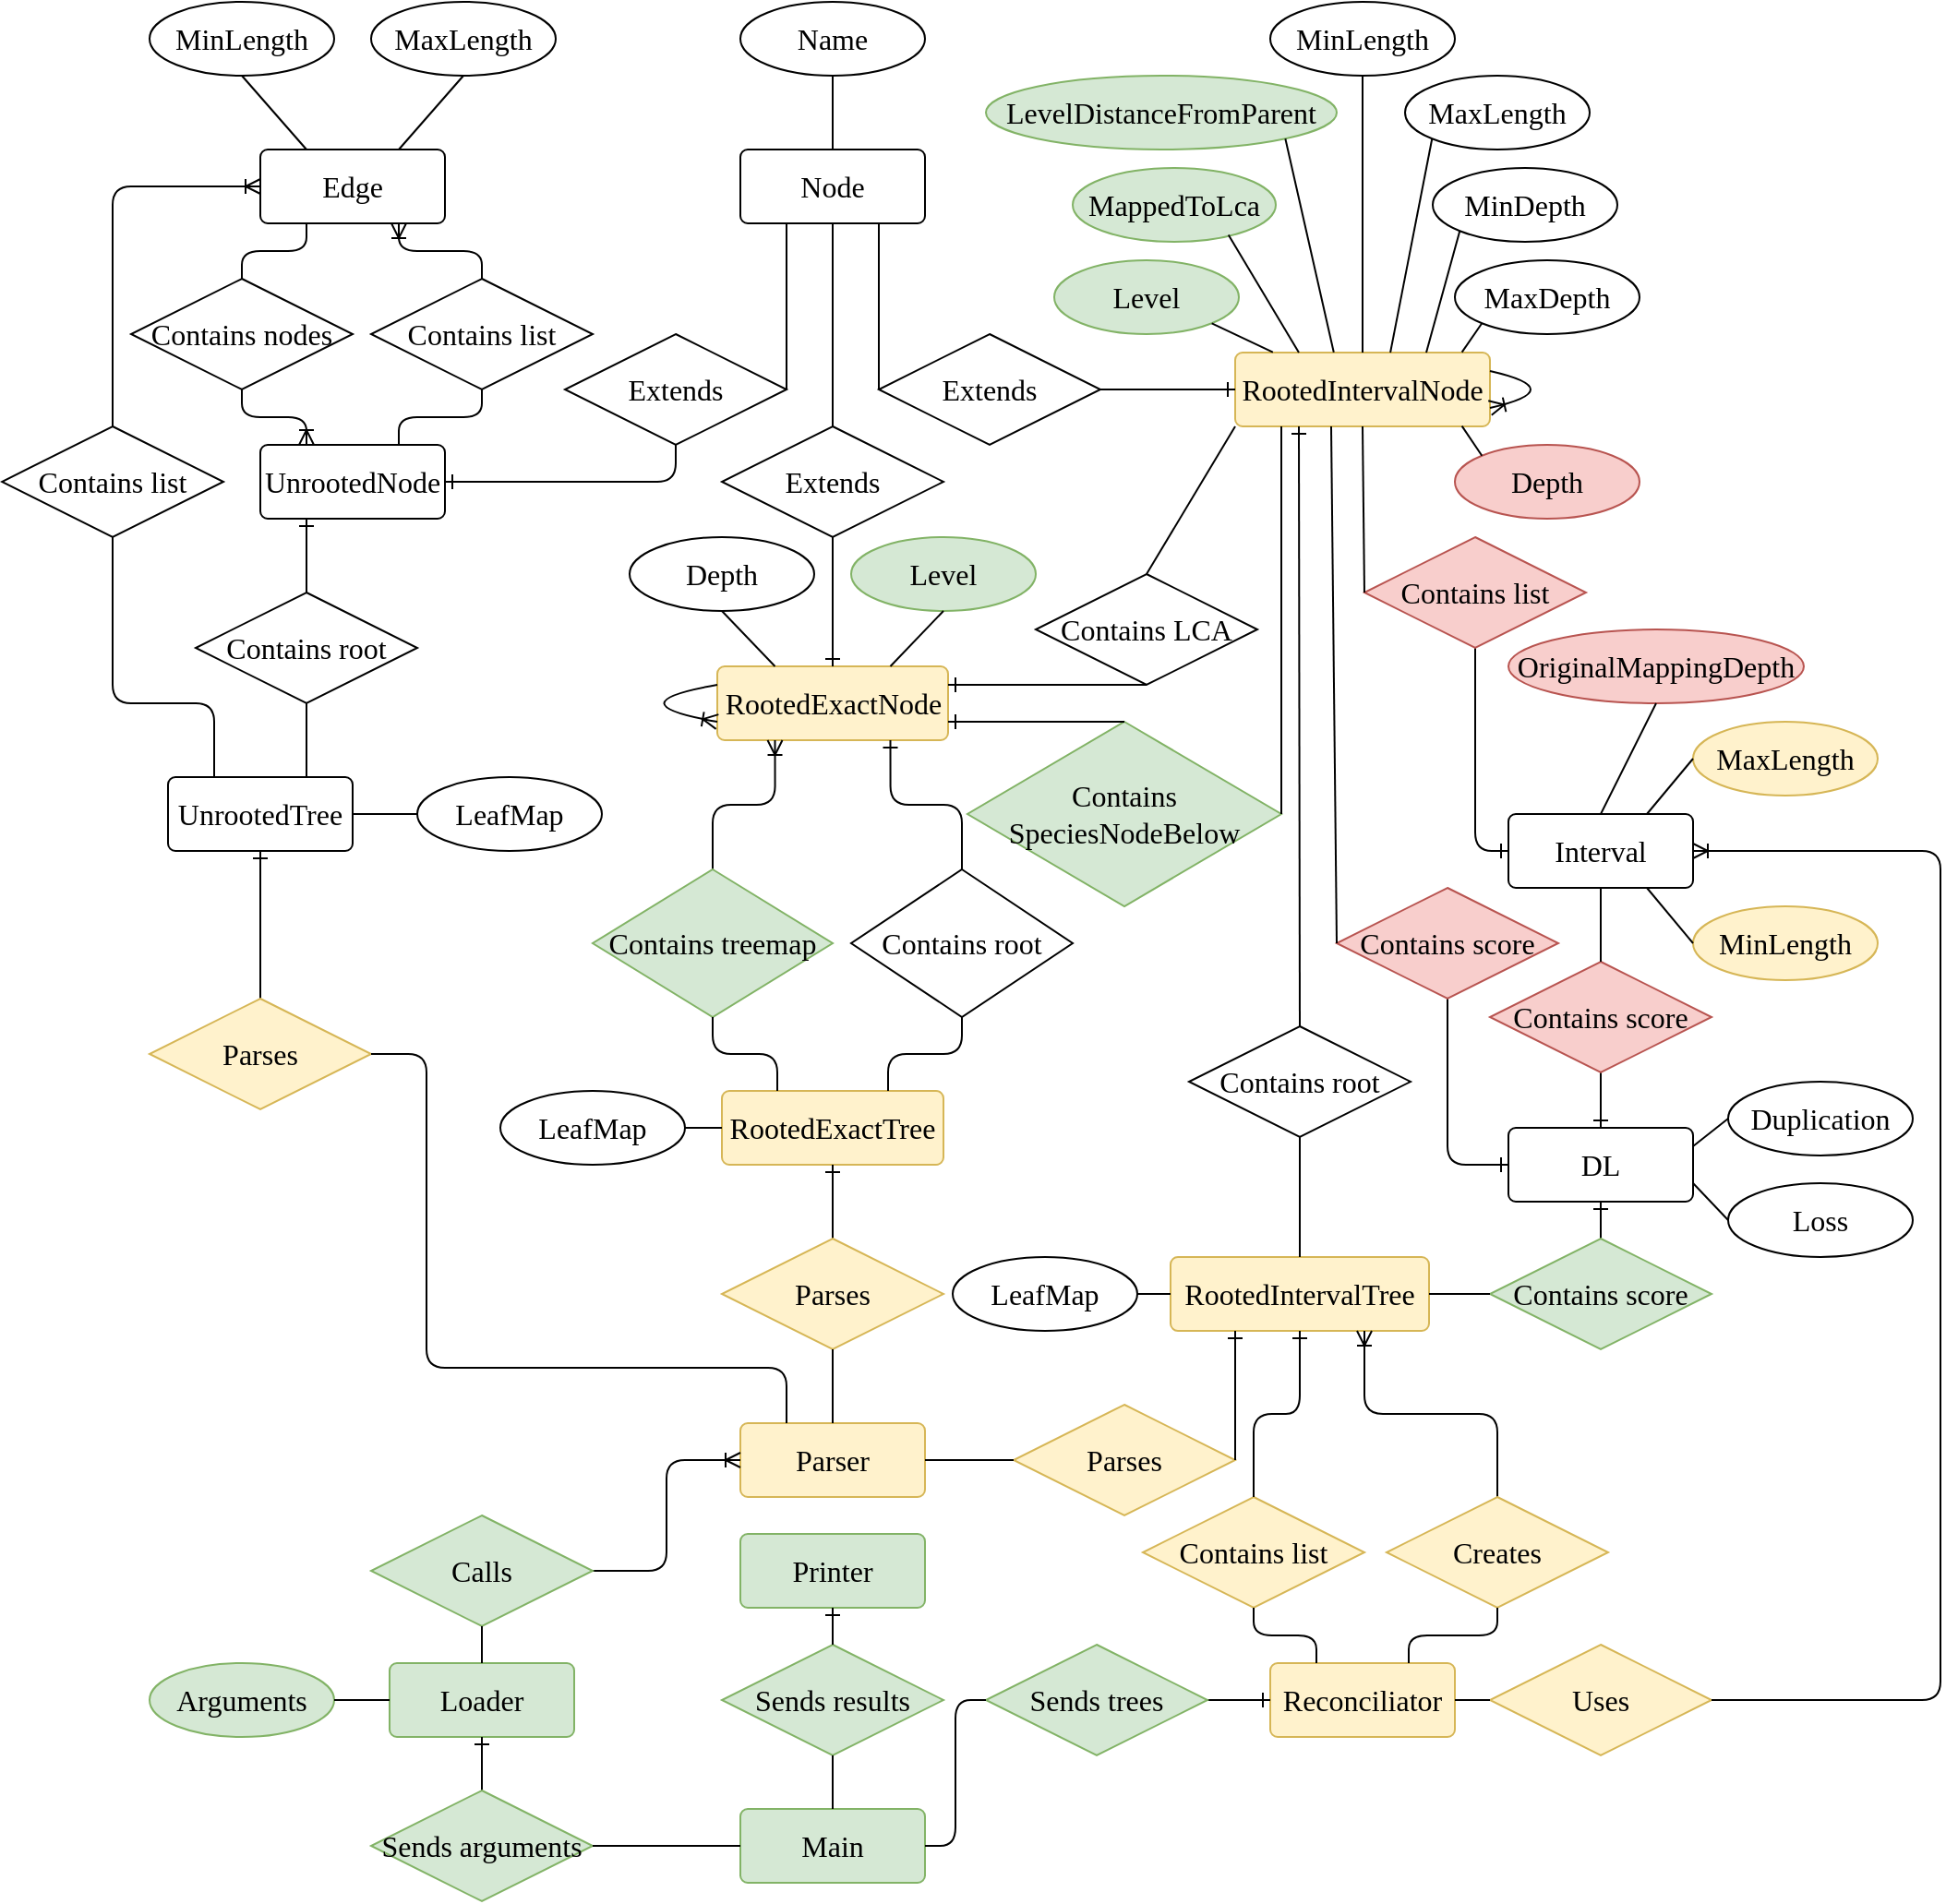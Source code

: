 <mxfile version="14.6.0" type="device"><diagram id="Qa_BbwQ11GzeGNr4lLnT" name="Page-1"><mxGraphModel dx="1848" dy="529" grid="1" gridSize="10" guides="1" tooltips="1" connect="1" arrows="1" fold="1" page="1" pageScale="1" pageWidth="827" pageHeight="1169" math="0" shadow="0"><root><mxCell id="0"/><mxCell id="1" parent="0"/><mxCell id="8KQ0YK8IQkVIXae2N2Za-1" value="Edge" style="rounded=1;arcSize=10;whiteSpace=wrap;html=1;align=center;fontFamily=Times New Roman;fontSize=16;" parent="1" vertex="1"><mxGeometry x="80" y="80" width="100" height="40" as="geometry"/></mxCell><mxCell id="8KQ0YK8IQkVIXae2N2Za-2" value="MaxLength" style="ellipse;whiteSpace=wrap;html=1;align=center;fontFamily=Times New Roman;fontSize=16;" parent="1" vertex="1"><mxGeometry x="140" width="100" height="40" as="geometry"/></mxCell><mxCell id="8KQ0YK8IQkVIXae2N2Za-3" value="MinLength" style="ellipse;whiteSpace=wrap;html=1;align=center;fontFamily=Times New Roman;fontSize=16;" parent="1" vertex="1"><mxGeometry x="20" width="100" height="40" as="geometry"/></mxCell><mxCell id="8KQ0YK8IQkVIXae2N2Za-4" value="" style="endArrow=none;html=1;rounded=0;exitX=0.5;exitY=1;exitDx=0;exitDy=0;entryX=0.25;entryY=0;entryDx=0;entryDy=0;fontFamily=Times New Roman;fontSize=16;" parent="1" source="8KQ0YK8IQkVIXae2N2Za-3" target="8KQ0YK8IQkVIXae2N2Za-1" edge="1"><mxGeometry relative="1" as="geometry"><mxPoint x="330" y="190" as="sourcePoint"/><mxPoint x="490" y="190" as="targetPoint"/></mxGeometry></mxCell><mxCell id="8KQ0YK8IQkVIXae2N2Za-5" value="" style="endArrow=none;html=1;rounded=0;exitX=0.5;exitY=1;exitDx=0;exitDy=0;entryX=0.75;entryY=0;entryDx=0;entryDy=0;fontFamily=Times New Roman;fontSize=16;" parent="1" source="8KQ0YK8IQkVIXae2N2Za-2" target="8KQ0YK8IQkVIXae2N2Za-1" edge="1"><mxGeometry relative="1" as="geometry"><mxPoint x="80" y="50" as="sourcePoint"/><mxPoint x="115" y="90" as="targetPoint"/></mxGeometry></mxCell><mxCell id="8KQ0YK8IQkVIXae2N2Za-8" value="" style="fontSize=16;html=1;endArrow=ERoneToMany;exitX=0.5;exitY=1;exitDx=0;exitDy=0;entryX=0.25;entryY=0;entryDx=0;entryDy=0;startArrow=none;fontFamily=Times New Roman;edgeStyle=orthogonalEdgeStyle;" parent="1" source="8KQ0YK8IQkVIXae2N2Za-7" target="8KQ0YK8IQkVIXae2N2Za-14" edge="1"><mxGeometry width="100" height="100" relative="1" as="geometry"><mxPoint x="360" y="240" as="sourcePoint"/><mxPoint x="80" y="260" as="targetPoint"/></mxGeometry></mxCell><mxCell id="8KQ0YK8IQkVIXae2N2Za-7" value="Contains nodes" style="shape=rhombus;perimeter=rhombusPerimeter;whiteSpace=wrap;html=1;align=center;fontFamily=Times New Roman;fontSize=16;" parent="1" vertex="1"><mxGeometry x="10" y="150" width="120" height="60" as="geometry"/></mxCell><mxCell id="8KQ0YK8IQkVIXae2N2Za-10" value="" style="fontSize=16;html=1;endArrow=none;exitX=0.25;exitY=1;exitDx=0;exitDy=0;entryX=0.5;entryY=0;entryDx=0;entryDy=0;fontFamily=Times New Roman;edgeStyle=orthogonalEdgeStyle;" parent="1" source="8KQ0YK8IQkVIXae2N2Za-1" target="8KQ0YK8IQkVIXae2N2Za-7" edge="1"><mxGeometry width="100" height="100" relative="1" as="geometry"><mxPoint x="130" y="120" as="sourcePoint"/><mxPoint x="130" y="240" as="targetPoint"/></mxGeometry></mxCell><mxCell id="8KQ0YK8IQkVIXae2N2Za-12" value="" style="fontSize=16;html=1;endArrow=ERoneToMany;exitX=0.5;exitY=0;exitDx=0;exitDy=0;entryX=0.75;entryY=1;entryDx=0;entryDy=0;startArrow=none;fontFamily=Times New Roman;edgeStyle=orthogonalEdgeStyle;" parent="1" source="8KQ0YK8IQkVIXae2N2Za-11" target="8KQ0YK8IQkVIXae2N2Za-1" edge="1"><mxGeometry width="100" height="100" relative="1" as="geometry"><mxPoint x="270" y="310" as="sourcePoint"/><mxPoint x="370" y="210" as="targetPoint"/></mxGeometry></mxCell><mxCell id="8KQ0YK8IQkVIXae2N2Za-11" value="Contains list" style="shape=rhombus;perimeter=rhombusPerimeter;whiteSpace=wrap;html=1;align=center;fontFamily=Times New Roman;fontSize=16;" parent="1" vertex="1"><mxGeometry x="140" y="150" width="120" height="60" as="geometry"/></mxCell><mxCell id="8KQ0YK8IQkVIXae2N2Za-13" value="" style="fontSize=16;html=1;endArrow=none;exitX=0.75;exitY=0;exitDx=0;exitDy=0;entryX=0.5;entryY=1;entryDx=0;entryDy=0;fontFamily=Times New Roman;edgeStyle=orthogonalEdgeStyle;" parent="1" source="8KQ0YK8IQkVIXae2N2Za-14" target="8KQ0YK8IQkVIXae2N2Za-11" edge="1"><mxGeometry width="100" height="100" relative="1" as="geometry"><mxPoint x="180" y="260" as="sourcePoint"/><mxPoint x="155" y="120" as="targetPoint"/></mxGeometry></mxCell><mxCell id="8KQ0YK8IQkVIXae2N2Za-14" value="UnrootedNode" style="rounded=1;arcSize=10;whiteSpace=wrap;html=1;align=center;fontFamily=Times New Roman;fontSize=16;" parent="1" vertex="1"><mxGeometry x="80" y="240" width="100" height="40" as="geometry"/></mxCell><mxCell id="8KQ0YK8IQkVIXae2N2Za-15" value="Interval" style="rounded=1;arcSize=10;whiteSpace=wrap;html=1;align=center;fontFamily=Times New Roman;fontSize=16;" parent="1" vertex="1"><mxGeometry x="756" y="440" width="100" height="40" as="geometry"/></mxCell><mxCell id="8KQ0YK8IQkVIXae2N2Za-16" value="MinLength" style="ellipse;whiteSpace=wrap;html=1;align=center;fontFamily=Times New Roman;fontSize=16;fillColor=#fff2cc;strokeColor=#d6b656;" parent="1" vertex="1"><mxGeometry x="856" y="490" width="100" height="40" as="geometry"/></mxCell><mxCell id="8KQ0YK8IQkVIXae2N2Za-17" value="MaxLength" style="ellipse;whiteSpace=wrap;html=1;align=center;fontFamily=Times New Roman;fontSize=16;fillColor=#fff2cc;strokeColor=#d6b656;" parent="1" vertex="1"><mxGeometry x="856" y="390" width="100" height="40" as="geometry"/></mxCell><mxCell id="8KQ0YK8IQkVIXae2N2Za-20" value="Node" style="rounded=1;arcSize=10;whiteSpace=wrap;html=1;align=center;fontFamily=Times New Roman;fontSize=16;" parent="1" vertex="1"><mxGeometry x="340" y="80" width="100" height="40" as="geometry"/></mxCell><mxCell id="8KQ0YK8IQkVIXae2N2Za-21" value="DL" style="rounded=1;arcSize=10;whiteSpace=wrap;html=1;align=center;fontFamily=Times New Roman;fontSize=16;" parent="1" vertex="1"><mxGeometry x="756" y="610" width="100" height="40" as="geometry"/></mxCell><mxCell id="8KQ0YK8IQkVIXae2N2Za-22" value="OriginalMappingDepth" style="ellipse;whiteSpace=wrap;html=1;align=center;fillColor=#f8cecc;strokeColor=#b85450;fontFamily=Times New Roman;fontSize=16;" parent="1" vertex="1"><mxGeometry x="756" y="340" width="160" height="40" as="geometry"/></mxCell><mxCell id="8KQ0YK8IQkVIXae2N2Za-23" value="Duplication" style="ellipse;whiteSpace=wrap;html=1;align=center;fontFamily=Times New Roman;fontSize=16;" parent="1" vertex="1"><mxGeometry x="875" y="585" width="100" height="40" as="geometry"/></mxCell><mxCell id="8KQ0YK8IQkVIXae2N2Za-24" value="Loss" style="ellipse;whiteSpace=wrap;html=1;align=center;fontFamily=Times New Roman;fontSize=16;" parent="1" vertex="1"><mxGeometry x="875" y="640" width="100" height="40" as="geometry"/></mxCell><mxCell id="8KQ0YK8IQkVIXae2N2Za-33" value="UnrootedTree" style="rounded=1;arcSize=10;whiteSpace=wrap;html=1;align=center;fontFamily=Times New Roman;fontSize=16;" parent="1" vertex="1"><mxGeometry x="30" y="420" width="100" height="40" as="geometry"/></mxCell><mxCell id="8KQ0YK8IQkVIXae2N2Za-38" value="" style="fontSize=16;html=1;endArrow=ERone;endFill=1;exitX=0.5;exitY=0;exitDx=0;exitDy=0;startArrow=none;entryX=0.25;entryY=1;entryDx=0;entryDy=0;fontFamily=Times New Roman;" parent="1" source="8KQ0YK8IQkVIXae2N2Za-34" target="8KQ0YK8IQkVIXae2N2Za-14" edge="1"><mxGeometry width="100" height="100" relative="1" as="geometry"><mxPoint x="190" y="340" as="sourcePoint"/><mxPoint x="60" y="310" as="targetPoint"/></mxGeometry></mxCell><mxCell id="8KQ0YK8IQkVIXae2N2Za-34" value="Contains root" style="shape=rhombus;perimeter=rhombusPerimeter;whiteSpace=wrap;html=1;align=center;fontFamily=Times New Roman;fontSize=16;" parent="1" vertex="1"><mxGeometry x="45" y="320" width="120" height="60" as="geometry"/></mxCell><mxCell id="8KQ0YK8IQkVIXae2N2Za-39" value="" style="fontSize=16;html=1;endArrow=none;endFill=1;exitX=0.75;exitY=0;exitDx=0;exitDy=0;entryX=0.5;entryY=1;entryDx=0;entryDy=0;fontFamily=Times New Roman;" parent="1" source="8KQ0YK8IQkVIXae2N2Za-33" target="8KQ0YK8IQkVIXae2N2Za-34" edge="1"><mxGeometry width="100" height="100" relative="1" as="geometry"><mxPoint x="130" y="400" as="sourcePoint"/><mxPoint x="130" y="280" as="targetPoint"/></mxGeometry></mxCell><mxCell id="8KQ0YK8IQkVIXae2N2Za-40" value="LeafMap" style="ellipse;whiteSpace=wrap;html=1;align=center;fontFamily=Times New Roman;fontSize=16;" parent="1" vertex="1"><mxGeometry x="165" y="420" width="100" height="40" as="geometry"/></mxCell><mxCell id="8KQ0YK8IQkVIXae2N2Za-41" value="" style="endArrow=none;html=1;rounded=0;exitX=0;exitY=0.5;exitDx=0;exitDy=0;fontFamily=Times New Roman;fontSize=16;entryX=1;entryY=0.5;entryDx=0;entryDy=0;" parent="1" source="8KQ0YK8IQkVIXae2N2Za-40" target="8KQ0YK8IQkVIXae2N2Za-33" edge="1"><mxGeometry relative="1" as="geometry"><mxPoint x="90" y="50" as="sourcePoint"/><mxPoint x="160" y="410" as="targetPoint"/></mxGeometry></mxCell><mxCell id="8KQ0YK8IQkVIXae2N2Za-43" value="" style="fontSize=16;html=1;endArrow=ERone;endFill=1;exitX=0.5;exitY=1;exitDx=0;exitDy=0;entryX=1;entryY=0.5;entryDx=0;entryDy=0;startArrow=none;fontFamily=Times New Roman;edgeStyle=orthogonalEdgeStyle;" parent="1" source="8KQ0YK8IQkVIXae2N2Za-42" target="8KQ0YK8IQkVIXae2N2Za-14" edge="1"><mxGeometry width="100" height="100" relative="1" as="geometry"><mxPoint x="230" y="330" as="sourcePoint"/><mxPoint x="330" y="230" as="targetPoint"/></mxGeometry></mxCell><mxCell id="8KQ0YK8IQkVIXae2N2Za-42" value="Extends" style="shape=rhombus;perimeter=rhombusPerimeter;whiteSpace=wrap;html=1;align=center;fontFamily=Times New Roman;fontSize=16;" parent="1" vertex="1"><mxGeometry x="245" y="180" width="120" height="60" as="geometry"/></mxCell><mxCell id="8KQ0YK8IQkVIXae2N2Za-44" value="" style="fontSize=16;html=1;endArrow=none;endFill=1;exitX=0.25;exitY=1;exitDx=0;exitDy=0;entryX=1;entryY=0.5;entryDx=0;entryDy=0;fontFamily=Times New Roman;" parent="1" source="8KQ0YK8IQkVIXae2N2Za-20" target="8KQ0YK8IQkVIXae2N2Za-42" edge="1"><mxGeometry width="100" height="100" relative="1" as="geometry"><mxPoint x="380" y="300" as="sourcePoint"/><mxPoint x="180" y="270" as="targetPoint"/></mxGeometry></mxCell><mxCell id="8KQ0YK8IQkVIXae2N2Za-45" value="Parser" style="rounded=1;arcSize=10;whiteSpace=wrap;html=1;align=center;fontFamily=Times New Roman;fontSize=16;fillColor=#fff2cc;strokeColor=#d6b656;" parent="1" vertex="1"><mxGeometry x="340" y="770" width="100" height="40" as="geometry"/></mxCell><mxCell id="8KQ0YK8IQkVIXae2N2Za-47" value="" style="fontSize=16;html=1;endArrow=ERone;endFill=1;exitX=0.5;exitY=0;exitDx=0;exitDy=0;entryX=0.5;entryY=1;entryDx=0;entryDy=0;startArrow=none;fontFamily=Times New Roman;" parent="1" source="8KQ0YK8IQkVIXae2N2Za-46" target="8KQ0YK8IQkVIXae2N2Za-33" edge="1"><mxGeometry width="100" height="100" relative="1" as="geometry"><mxPoint x="280" y="430" as="sourcePoint"/><mxPoint x="380" y="330" as="targetPoint"/></mxGeometry></mxCell><mxCell id="8KQ0YK8IQkVIXae2N2Za-46" value="Parses" style="shape=rhombus;perimeter=rhombusPerimeter;whiteSpace=wrap;html=1;align=center;fontFamily=Times New Roman;fontSize=16;fillColor=#fff2cc;strokeColor=#d6b656;" parent="1" vertex="1"><mxGeometry x="20" y="540" width="120" height="60" as="geometry"/></mxCell><mxCell id="8KQ0YK8IQkVIXae2N2Za-48" value="" style="fontSize=16;html=1;endArrow=none;endFill=1;exitX=0.25;exitY=0;exitDx=0;exitDy=0;entryX=1;entryY=0.5;entryDx=0;entryDy=0;fontFamily=Times New Roman;edgeStyle=orthogonalEdgeStyle;" parent="1" source="8KQ0YK8IQkVIXae2N2Za-45" target="8KQ0YK8IQkVIXae2N2Za-46" edge="1"><mxGeometry width="100" height="100" relative="1" as="geometry"><mxPoint x="266.5" y="510" as="sourcePoint"/><mxPoint x="66.5" y="510" as="targetPoint"/><Array as="points"><mxPoint x="365" y="740"/><mxPoint x="170" y="740"/><mxPoint x="170" y="570"/></Array></mxGeometry></mxCell><mxCell id="8KQ0YK8IQkVIXae2N2Za-49" value="RootedExactNode" style="rounded=1;arcSize=10;whiteSpace=wrap;html=1;align=center;fontFamily=Times New Roman;fontSize=16;fillColor=#fff2cc;strokeColor=#d6b656;" parent="1" vertex="1"><mxGeometry x="327.5" y="360" width="125" height="40" as="geometry"/></mxCell><mxCell id="8KQ0YK8IQkVIXae2N2Za-50" value="" style="edgeStyle=orthogonalEdgeStyle;fontSize=16;html=1;endArrow=ERoneToMany;exitX=0;exitY=0.25;exitDx=0;exitDy=0;entryX=0;entryY=0.75;entryDx=0;entryDy=0;curved=1;fontFamily=Times New Roman;" parent="1" source="8KQ0YK8IQkVIXae2N2Za-49" target="8KQ0YK8IQkVIXae2N2Za-49" edge="1"><mxGeometry width="100" height="100" relative="1" as="geometry"><mxPoint x="500" y="430" as="sourcePoint"/><mxPoint x="600" y="330" as="targetPoint"/><Array as="points"><mxPoint x="270" y="380"/></Array></mxGeometry></mxCell><mxCell id="8KQ0YK8IQkVIXae2N2Za-51" value="Depth" style="ellipse;whiteSpace=wrap;html=1;align=center;fontFamily=Times New Roman;fontSize=16;" parent="1" vertex="1"><mxGeometry x="280" y="290" width="100" height="40" as="geometry"/></mxCell><mxCell id="8KQ0YK8IQkVIXae2N2Za-52" value="" style="endArrow=none;html=1;rounded=0;exitX=0.5;exitY=1;exitDx=0;exitDy=0;entryX=0.25;entryY=0;entryDx=0;entryDy=0;fontFamily=Times New Roman;fontSize=16;" parent="1" source="8KQ0YK8IQkVIXae2N2Za-51" target="8KQ0YK8IQkVIXae2N2Za-49" edge="1"><mxGeometry relative="1" as="geometry"><mxPoint x="440" y="250" as="sourcePoint"/><mxPoint x="440" y="290" as="targetPoint"/></mxGeometry></mxCell><mxCell id="8KQ0YK8IQkVIXae2N2Za-54" value="" style="fontSize=16;html=1;endArrow=ERone;endFill=1;exitX=0.5;exitY=1;exitDx=0;exitDy=0;entryX=0.5;entryY=0;entryDx=0;entryDy=0;startArrow=none;fontFamily=Times New Roman;" parent="1" source="8KQ0YK8IQkVIXae2N2Za-53" target="8KQ0YK8IQkVIXae2N2Za-49" edge="1"><mxGeometry width="100" height="100" relative="1" as="geometry"><mxPoint x="500" y="430" as="sourcePoint"/><mxPoint x="600" y="330" as="targetPoint"/></mxGeometry></mxCell><mxCell id="8KQ0YK8IQkVIXae2N2Za-53" value="Extends" style="shape=rhombus;perimeter=rhombusPerimeter;whiteSpace=wrap;html=1;align=center;fontFamily=Times New Roman;fontSize=16;" parent="1" vertex="1"><mxGeometry x="330" y="230" width="120" height="60" as="geometry"/></mxCell><mxCell id="8KQ0YK8IQkVIXae2N2Za-55" value="" style="fontSize=16;html=1;endArrow=none;endFill=1;exitX=0.5;exitY=1;exitDx=0;exitDy=0;entryX=0.5;entryY=0;entryDx=0;entryDy=0;fontFamily=Times New Roman;" parent="1" source="8KQ0YK8IQkVIXae2N2Za-20" target="8KQ0YK8IQkVIXae2N2Za-53" edge="1"><mxGeometry width="100" height="100" relative="1" as="geometry"><mxPoint x="480" y="300" as="sourcePoint"/><mxPoint x="610" y="420" as="targetPoint"/></mxGeometry></mxCell><mxCell id="8KQ0YK8IQkVIXae2N2Za-58" value="RootedExactTree" style="rounded=1;arcSize=10;whiteSpace=wrap;html=1;align=center;fontFamily=Times New Roman;fontSize=16;fillColor=#fff2cc;strokeColor=#d6b656;" parent="1" vertex="1"><mxGeometry x="330" y="590" width="120" height="40" as="geometry"/></mxCell><mxCell id="8KQ0YK8IQkVIXae2N2Za-59" value="" style="fontSize=16;html=1;endArrow=ERone;endFill=1;exitX=0.5;exitY=0;exitDx=0;exitDy=0;entryX=0.75;entryY=1;entryDx=0;entryDy=0;startArrow=none;fontFamily=Times New Roman;edgeStyle=orthogonalEdgeStyle;" parent="1" source="8KQ0YK8IQkVIXae2N2Za-60" target="8KQ0YK8IQkVIXae2N2Za-49" edge="1"><mxGeometry width="100" height="100" relative="1" as="geometry"><mxPoint x="720" y="500" as="sourcePoint"/><mxPoint x="660" y="440" as="targetPoint"/></mxGeometry></mxCell><mxCell id="8KQ0YK8IQkVIXae2N2Za-60" value="Contains root" style="shape=rhombus;perimeter=rhombusPerimeter;whiteSpace=wrap;html=1;align=center;fontFamily=Times New Roman;fontSize=16;" parent="1" vertex="1"><mxGeometry x="400" y="470" width="120" height="80" as="geometry"/></mxCell><mxCell id="8KQ0YK8IQkVIXae2N2Za-61" value="" style="fontSize=16;html=1;endArrow=none;endFill=1;entryX=0.5;entryY=1;entryDx=0;entryDy=0;exitX=0.75;exitY=0;exitDx=0;exitDy=0;fontFamily=Times New Roman;edgeStyle=orthogonalEdgeStyle;" parent="1" source="8KQ0YK8IQkVIXae2N2Za-58" target="8KQ0YK8IQkVIXae2N2Za-60" edge="1"><mxGeometry width="100" height="100" relative="1" as="geometry"><mxPoint x="580" y="620" as="sourcePoint"/><mxPoint x="26.5" y="470" as="targetPoint"/></mxGeometry></mxCell><mxCell id="8KQ0YK8IQkVIXae2N2Za-62" value="LeafMap" style="ellipse;whiteSpace=wrap;html=1;align=center;fontFamily=Times New Roman;fontSize=16;" parent="1" vertex="1"><mxGeometry x="210" y="590" width="100" height="40" as="geometry"/></mxCell><mxCell id="8KQ0YK8IQkVIXae2N2Za-63" value="" style="endArrow=none;html=1;rounded=0;exitX=1;exitY=0.5;exitDx=0;exitDy=0;fontFamily=Times New Roman;fontSize=16;entryX=0;entryY=0.5;entryDx=0;entryDy=0;" parent="1" source="8KQ0YK8IQkVIXae2N2Za-62" target="8KQ0YK8IQkVIXae2N2Za-58" edge="1"><mxGeometry relative="1" as="geometry"><mxPoint x="470" y="662" as="sourcePoint"/><mxPoint x="310" y="650" as="targetPoint"/></mxGeometry></mxCell><mxCell id="8KQ0YK8IQkVIXae2N2Za-65" value="" style="fontSize=16;html=1;endArrow=ERone;endFill=1;exitX=0.5;exitY=0;exitDx=0;exitDy=0;entryX=0.5;entryY=1;entryDx=0;entryDy=0;startArrow=none;fontFamily=Times New Roman;" parent="1" source="8KQ0YK8IQkVIXae2N2Za-64" target="8KQ0YK8IQkVIXae2N2Za-58" edge="1"><mxGeometry width="100" height="100" relative="1" as="geometry"><mxPoint x="406.5" y="620" as="sourcePoint"/><mxPoint x="506.5" y="520" as="targetPoint"/></mxGeometry></mxCell><mxCell id="8KQ0YK8IQkVIXae2N2Za-64" value="Parses" style="shape=rhombus;perimeter=rhombusPerimeter;whiteSpace=wrap;html=1;align=center;fontFamily=Times New Roman;fontSize=16;fillColor=#fff2cc;strokeColor=#d6b656;" parent="1" vertex="1"><mxGeometry x="330" y="670" width="120" height="60" as="geometry"/></mxCell><mxCell id="8KQ0YK8IQkVIXae2N2Za-66" value="" style="fontSize=16;html=1;endArrow=none;endFill=1;exitX=0.5;exitY=0;exitDx=0;exitDy=0;entryX=0.5;entryY=1;entryDx=0;entryDy=0;fontFamily=Times New Roman;" parent="1" source="8KQ0YK8IQkVIXae2N2Za-45" target="8KQ0YK8IQkVIXae2N2Za-64" edge="1"><mxGeometry width="100" height="100" relative="1" as="geometry"><mxPoint x="366.5" y="510" as="sourcePoint"/><mxPoint x="496.5" y="670" as="targetPoint"/></mxGeometry></mxCell><mxCell id="8KQ0YK8IQkVIXae2N2Za-67" value="RootedIntervalNode" style="rounded=1;arcSize=10;whiteSpace=wrap;html=1;align=center;fontFamily=Times New Roman;fontSize=16;fillColor=#fff2cc;strokeColor=#d6b656;" parent="1" vertex="1"><mxGeometry x="608" y="190" width="138" height="40" as="geometry"/></mxCell><mxCell id="8KQ0YK8IQkVIXae2N2Za-69" value="" style="fontSize=16;html=1;endArrow=ERone;endFill=1;exitX=1;exitY=0.5;exitDx=0;exitDy=0;entryX=0;entryY=0.5;entryDx=0;entryDy=0;startArrow=none;fontFamily=Times New Roman;" parent="1" source="8KQ0YK8IQkVIXae2N2Za-68" target="8KQ0YK8IQkVIXae2N2Za-67" edge="1"><mxGeometry width="100" height="100" relative="1" as="geometry"><mxPoint x="730" y="330" as="sourcePoint"/><mxPoint x="830" y="230" as="targetPoint"/></mxGeometry></mxCell><mxCell id="8KQ0YK8IQkVIXae2N2Za-68" value="Extends" style="shape=rhombus;perimeter=rhombusPerimeter;whiteSpace=wrap;html=1;align=center;fontFamily=Times New Roman;fontSize=16;" parent="1" vertex="1"><mxGeometry x="415" y="180" width="120" height="60" as="geometry"/></mxCell><mxCell id="8KQ0YK8IQkVIXae2N2Za-70" value="" style="fontSize=16;html=1;endArrow=none;endFill=1;exitX=0.75;exitY=1;exitDx=0;exitDy=0;entryX=0;entryY=0.5;entryDx=0;entryDy=0;fontFamily=Times New Roman;" parent="1" source="8KQ0YK8IQkVIXae2N2Za-20" target="8KQ0YK8IQkVIXae2N2Za-68" edge="1"><mxGeometry width="100" height="100" relative="1" as="geometry"><mxPoint x="480" y="300" as="sourcePoint"/><mxPoint x="800" y="260" as="targetPoint"/></mxGeometry></mxCell><mxCell id="8KQ0YK8IQkVIXae2N2Za-71" value="" style="edgeStyle=orthogonalEdgeStyle;fontSize=16;html=1;endArrow=ERoneToMany;exitX=1;exitY=0.25;exitDx=0;exitDy=0;entryX=1;entryY=0.75;entryDx=0;entryDy=0;curved=1;fontFamily=Times New Roman;" parent="1" source="8KQ0YK8IQkVIXae2N2Za-67" target="8KQ0YK8IQkVIXae2N2Za-67" edge="1"><mxGeometry width="100" height="100" relative="1" as="geometry"><mxPoint x="720" y="420" as="sourcePoint"/><mxPoint x="820" y="320" as="targetPoint"/><Array as="points"><mxPoint x="790" y="210"/></Array></mxGeometry></mxCell><mxCell id="8KQ0YK8IQkVIXae2N2Za-72" value="MinLength" style="ellipse;whiteSpace=wrap;html=1;align=center;fontFamily=Times New Roman;fontSize=16;" parent="1" vertex="1"><mxGeometry x="627" width="100" height="40" as="geometry"/></mxCell><mxCell id="8KQ0YK8IQkVIXae2N2Za-73" value="MaxLength" style="ellipse;whiteSpace=wrap;html=1;align=center;fontFamily=Times New Roman;fontSize=16;" parent="1" vertex="1"><mxGeometry x="700" y="40" width="100" height="40" as="geometry"/></mxCell><mxCell id="8KQ0YK8IQkVIXae2N2Za-74" value="MinDepth" style="ellipse;whiteSpace=wrap;html=1;align=center;fontFamily=Times New Roman;fontSize=16;" parent="1" vertex="1"><mxGeometry x="715" y="90" width="100" height="40" as="geometry"/></mxCell><mxCell id="8KQ0YK8IQkVIXae2N2Za-75" value="MaxDepth" style="ellipse;whiteSpace=wrap;html=1;align=center;fontFamily=Times New Roman;fontSize=16;" parent="1" vertex="1"><mxGeometry x="727" y="140" width="100" height="40" as="geometry"/></mxCell><mxCell id="8KQ0YK8IQkVIXae2N2Za-76" value="Depth" style="ellipse;whiteSpace=wrap;html=1;align=center;fillColor=#f8cecc;strokeColor=#b85450;fontFamily=Times New Roman;fontSize=16;" parent="1" vertex="1"><mxGeometry x="727" y="240" width="100" height="40" as="geometry"/></mxCell><mxCell id="8KQ0YK8IQkVIXae2N2Za-82" value="Contains root" style="shape=rhombus;perimeter=rhombusPerimeter;whiteSpace=wrap;html=1;align=center;fontFamily=Times New Roman;fontSize=16;" parent="1" vertex="1"><mxGeometry x="583" y="555" width="120" height="60" as="geometry"/></mxCell><mxCell id="8KQ0YK8IQkVIXae2N2Za-83" value="RootedIntervalTree" style="rounded=1;arcSize=10;whiteSpace=wrap;html=1;align=center;fontFamily=Times New Roman;fontSize=16;fillColor=#fff2cc;strokeColor=#d6b656;" parent="1" vertex="1"><mxGeometry x="573" y="680" width="140" height="40" as="geometry"/></mxCell><mxCell id="8KQ0YK8IQkVIXae2N2Za-85" value="" style="fontSize=16;html=1;endArrow=none;endFill=1;entryX=0.5;entryY=1;entryDx=0;entryDy=0;exitX=0.5;exitY=0;exitDx=0;exitDy=0;fontFamily=Times New Roman;" parent="1" source="8KQ0YK8IQkVIXae2N2Za-83" target="8KQ0YK8IQkVIXae2N2Za-82" edge="1"><mxGeometry width="100" height="100" relative="1" as="geometry"><mxPoint x="545" y="660" as="sourcePoint"/><mxPoint x="655" y="610" as="targetPoint"/></mxGeometry></mxCell><mxCell id="8KQ0YK8IQkVIXae2N2Za-86" value="LeafMap" style="ellipse;whiteSpace=wrap;html=1;align=center;fontFamily=Times New Roman;fontSize=16;" parent="1" vertex="1"><mxGeometry x="455" y="680" width="100" height="40" as="geometry"/></mxCell><mxCell id="8KQ0YK8IQkVIXae2N2Za-91" value="Parses" style="shape=rhombus;perimeter=rhombusPerimeter;whiteSpace=wrap;html=1;align=center;fontFamily=Times New Roman;fontSize=16;fillColor=#fff2cc;strokeColor=#d6b656;" parent="1" vertex="1"><mxGeometry x="488" y="760" width="120" height="60" as="geometry"/></mxCell><mxCell id="8KQ0YK8IQkVIXae2N2Za-92" value="" style="fontSize=16;html=1;endArrow=none;endFill=1;entryX=0;entryY=0.5;entryDx=0;entryDy=0;exitX=1;exitY=0.5;exitDx=0;exitDy=0;fontFamily=Times New Roman;" parent="1" source="8KQ0YK8IQkVIXae2N2Za-45" target="8KQ0YK8IQkVIXae2N2Za-91" edge="1"><mxGeometry width="100" height="100" relative="1" as="geometry"><mxPoint x="420" y="850" as="sourcePoint"/><mxPoint x="350.5" y="700" as="targetPoint"/></mxGeometry></mxCell><mxCell id="8KQ0YK8IQkVIXae2N2Za-93" value="" style="fontSize=16;html=1;endArrow=ERone;endFill=1;exitX=1;exitY=0.5;exitDx=0;exitDy=0;entryX=0.25;entryY=1;entryDx=0;entryDy=0;startArrow=none;fontFamily=Times New Roman;" parent="1" source="8KQ0YK8IQkVIXae2N2Za-91" target="8KQ0YK8IQkVIXae2N2Za-83" edge="1"><mxGeometry width="100" height="100" relative="1" as="geometry"><mxPoint x="549" y="610" as="sourcePoint"/><mxPoint x="585" y="590" as="targetPoint"/></mxGeometry></mxCell><mxCell id="8KQ0YK8IQkVIXae2N2Za-94" value="Loader" style="rounded=1;arcSize=10;whiteSpace=wrap;html=1;align=center;fillColor=#d5e8d4;strokeColor=#82b366;fontFamily=Times New Roman;fontSize=16;" parent="1" vertex="1"><mxGeometry x="150" y="900" width="100" height="40" as="geometry"/></mxCell><mxCell id="8KQ0YK8IQkVIXae2N2Za-95" value="Main" style="rounded=1;arcSize=10;whiteSpace=wrap;html=1;align=center;fillColor=#d5e8d4;strokeColor=#82b366;fontFamily=Times New Roman;fontSize=16;" parent="1" vertex="1"><mxGeometry x="340" y="979" width="100" height="40" as="geometry"/></mxCell><mxCell id="8KQ0YK8IQkVIXae2N2Za-98" value="" style="fontSize=16;html=1;endArrow=ERone;endFill=1;exitX=0.5;exitY=0;exitDx=0;exitDy=0;entryX=0.5;entryY=1;entryDx=0;entryDy=0;startArrow=none;fontFamily=Times New Roman;" parent="1" source="8KQ0YK8IQkVIXae2N2Za-96" target="8KQ0YK8IQkVIXae2N2Za-94" edge="1"><mxGeometry width="100" height="100" relative="1" as="geometry"><mxPoint x="493" y="849" as="sourcePoint"/><mxPoint x="593" y="749" as="targetPoint"/></mxGeometry></mxCell><mxCell id="8KQ0YK8IQkVIXae2N2Za-96" value="Sends arguments" style="shape=rhombus;perimeter=rhombusPerimeter;whiteSpace=wrap;html=1;align=center;fillColor=#d5e8d4;strokeColor=#82b366;fontFamily=Times New Roman;fontSize=16;" parent="1" vertex="1"><mxGeometry x="140" y="969" width="120" height="60" as="geometry"/></mxCell><mxCell id="8KQ0YK8IQkVIXae2N2Za-99" value="" style="fontSize=16;html=1;endArrow=none;endFill=1;exitX=0;exitY=0.5;exitDx=0;exitDy=0;entryX=1;entryY=0.5;entryDx=0;entryDy=0;fontFamily=Times New Roman;" parent="1" source="8KQ0YK8IQkVIXae2N2Za-95" target="8KQ0YK8IQkVIXae2N2Za-96" edge="1"><mxGeometry width="100" height="100" relative="1" as="geometry"><mxPoint x="208" y="1059" as="sourcePoint"/><mxPoint x="103" y="919" as="targetPoint"/></mxGeometry></mxCell><mxCell id="8KQ0YK8IQkVIXae2N2Za-101" value="" style="fontSize=16;html=1;endArrow=ERoneToMany;exitX=1;exitY=0.5;exitDx=0;exitDy=0;entryX=0;entryY=0.5;entryDx=0;entryDy=0;startArrow=none;fontFamily=Times New Roman;edgeStyle=orthogonalEdgeStyle;" parent="1" source="8KQ0YK8IQkVIXae2N2Za-100" target="8KQ0YK8IQkVIXae2N2Za-45" edge="1"><mxGeometry width="100" height="100" relative="1" as="geometry"><mxPoint x="356.5" y="730" as="sourcePoint"/><mxPoint x="126.5" y="680" as="targetPoint"/></mxGeometry></mxCell><mxCell id="8KQ0YK8IQkVIXae2N2Za-100" value="Calls" style="shape=rhombus;perimeter=rhombusPerimeter;whiteSpace=wrap;html=1;align=center;fillColor=#d5e8d4;strokeColor=#82b366;fontFamily=Times New Roman;fontSize=16;" parent="1" vertex="1"><mxGeometry x="140" y="820" width="120" height="60" as="geometry"/></mxCell><mxCell id="8KQ0YK8IQkVIXae2N2Za-102" value="" style="fontSize=16;html=1;endArrow=none;exitX=0.5;exitY=0;exitDx=0;exitDy=0;entryX=0.5;entryY=1;entryDx=0;entryDy=0;fontFamily=Times New Roman;" parent="1" source="8KQ0YK8IQkVIXae2N2Za-94" target="8KQ0YK8IQkVIXae2N2Za-100" edge="1"><mxGeometry width="100" height="100" relative="1" as="geometry"><mxPoint x="-33.5" y="760" as="sourcePoint"/><mxPoint x="146.5" y="720" as="targetPoint"/></mxGeometry></mxCell><mxCell id="8KQ0YK8IQkVIXae2N2Za-103" value="Arguments" style="ellipse;whiteSpace=wrap;html=1;align=center;fontFamily=Times New Roman;fontSize=16;fillColor=#d5e8d4;strokeColor=#82b366;" parent="1" vertex="1"><mxGeometry x="20" y="900" width="100" height="40" as="geometry"/></mxCell><mxCell id="8KQ0YK8IQkVIXae2N2Za-105" value="Printer" style="rounded=1;arcSize=10;whiteSpace=wrap;html=1;align=center;fontFamily=Times New Roman;fontSize=16;fillColor=#d5e8d4;strokeColor=#82b366;" parent="1" vertex="1"><mxGeometry x="340" y="830" width="100" height="40" as="geometry"/></mxCell><mxCell id="8KQ0YK8IQkVIXae2N2Za-106" value="Reconciliator" style="rounded=1;arcSize=10;whiteSpace=wrap;html=1;align=center;fillColor=#fff2cc;strokeColor=#d6b656;fontFamily=Times New Roman;fontSize=16;" parent="1" vertex="1"><mxGeometry x="627" y="900" width="100" height="40" as="geometry"/></mxCell><mxCell id="8KQ0YK8IQkVIXae2N2Za-108" value="" style="fontSize=16;html=1;endArrow=ERone;endFill=1;exitX=1;exitY=0.5;exitDx=0;exitDy=0;entryX=0;entryY=0.5;entryDx=0;entryDy=0;startArrow=none;fontFamily=Times New Roman;" parent="1" source="8KQ0YK8IQkVIXae2N2Za-107" target="8KQ0YK8IQkVIXae2N2Za-106" edge="1"><mxGeometry width="100" height="100" relative="1" as="geometry"><mxPoint x="493" y="849" as="sourcePoint"/><mxPoint x="593" y="749" as="targetPoint"/></mxGeometry></mxCell><mxCell id="8KQ0YK8IQkVIXae2N2Za-107" value="Sends trees" style="shape=rhombus;perimeter=rhombusPerimeter;whiteSpace=wrap;html=1;align=center;fillColor=#d5e8d4;strokeColor=#82b366;fontFamily=Times New Roman;fontSize=16;" parent="1" vertex="1"><mxGeometry x="473" y="890" width="120" height="60" as="geometry"/></mxCell><mxCell id="8KQ0YK8IQkVIXae2N2Za-111" value="" style="fontSize=16;html=1;endArrow=none;endFill=1;exitX=1;exitY=0.5;exitDx=0;exitDy=0;entryX=0;entryY=0.5;entryDx=0;entryDy=0;fontFamily=Times New Roman;edgeStyle=orthogonalEdgeStyle;" parent="1" source="8KQ0YK8IQkVIXae2N2Za-95" target="8KQ0YK8IQkVIXae2N2Za-107" edge="1"><mxGeometry width="100" height="100" relative="1" as="geometry"><mxPoint x="283" y="1079" as="sourcePoint"/><mxPoint x="578" y="1089" as="targetPoint"/></mxGeometry></mxCell><mxCell id="8KQ0YK8IQkVIXae2N2Za-116" value="Sends results" style="shape=rhombus;perimeter=rhombusPerimeter;whiteSpace=wrap;html=1;align=center;fillColor=#d5e8d4;strokeColor=#82b366;fontFamily=Times New Roman;fontSize=16;" parent="1" vertex="1"><mxGeometry x="330" y="890" width="120" height="60" as="geometry"/></mxCell><mxCell id="8KQ0YK8IQkVIXae2N2Za-117" value="" style="fontSize=16;html=1;endArrow=none;endFill=1;entryX=0.5;entryY=1;entryDx=0;entryDy=0;exitX=0.5;exitY=0;exitDx=0;exitDy=0;fontFamily=Times New Roman;" parent="1" source="8KQ0YK8IQkVIXae2N2Za-95" target="8KQ0YK8IQkVIXae2N2Za-116" edge="1"><mxGeometry width="100" height="100" relative="1" as="geometry"><mxPoint x="323" y="1029" as="sourcePoint"/><mxPoint x="143" y="1029" as="targetPoint"/></mxGeometry></mxCell><mxCell id="8KQ0YK8IQkVIXae2N2Za-118" value="" style="fontSize=16;html=1;endArrow=ERone;endFill=1;exitX=0.5;exitY=0;exitDx=0;exitDy=0;entryX=0.5;entryY=1;entryDx=0;entryDy=0;startArrow=none;fontFamily=Times New Roman;" parent="1" source="8KQ0YK8IQkVIXae2N2Za-116" target="8KQ0YK8IQkVIXae2N2Za-105" edge="1"><mxGeometry width="100" height="100" relative="1" as="geometry"><mxPoint x="143" y="969" as="sourcePoint"/><mxPoint x="113" y="929" as="targetPoint"/></mxGeometry></mxCell><mxCell id="8KQ0YK8IQkVIXae2N2Za-126" value="" style="fontSize=16;html=1;endArrow=ERoneToMany;exitX=0.5;exitY=0;exitDx=0;exitDy=0;entryX=0.25;entryY=1;entryDx=0;entryDy=0;startArrow=none;fontFamily=Times New Roman;edgeStyle=orthogonalEdgeStyle;" parent="1" source="8KQ0YK8IQkVIXae2N2Za-125" target="8KQ0YK8IQkVIXae2N2Za-49" edge="1"><mxGeometry width="100" height="100" relative="1" as="geometry"><mxPoint x="430" y="490" as="sourcePoint"/><mxPoint x="430" y="500" as="targetPoint"/></mxGeometry></mxCell><mxCell id="8KQ0YK8IQkVIXae2N2Za-125" value="Contains treemap" style="shape=rhombus;perimeter=rhombusPerimeter;whiteSpace=wrap;html=1;align=center;fillColor=#d5e8d4;strokeColor=#82b366;fontFamily=Times New Roman;fontSize=16;" parent="1" vertex="1"><mxGeometry x="260" y="470" width="130" height="80" as="geometry"/></mxCell><mxCell id="8KQ0YK8IQkVIXae2N2Za-127" value="" style="fontSize=16;html=1;endArrow=none;exitX=0.25;exitY=0;exitDx=0;exitDy=0;entryX=0.5;entryY=1;entryDx=0;entryDy=0;fontFamily=Times New Roman;edgeStyle=orthogonalEdgeStyle;" parent="1" source="8KQ0YK8IQkVIXae2N2Za-58" target="8KQ0YK8IQkVIXae2N2Za-125" edge="1"><mxGeometry width="100" height="100" relative="1" as="geometry"><mxPoint x="496.5" y="650" as="sourcePoint"/><mxPoint x="521.5" y="530" as="targetPoint"/></mxGeometry></mxCell><mxCell id="8KQ0YK8IQkVIXae2N2Za-129" value="" style="fontSize=16;html=1;endArrow=ERoneToMany;exitX=0.5;exitY=0;exitDx=0;exitDy=0;entryX=0;entryY=0.5;entryDx=0;entryDy=0;startArrow=none;fontFamily=Times New Roman;edgeStyle=orthogonalEdgeStyle;" parent="1" source="8KQ0YK8IQkVIXae2N2Za-128" target="8KQ0YK8IQkVIXae2N2Za-1" edge="1"><mxGeometry width="100" height="100" relative="1" as="geometry"><mxPoint x="110" y="380" as="sourcePoint"/><mxPoint x="210" y="280" as="targetPoint"/></mxGeometry></mxCell><mxCell id="8KQ0YK8IQkVIXae2N2Za-128" value="Contains list" style="shape=rhombus;perimeter=rhombusPerimeter;whiteSpace=wrap;html=1;align=center;fontFamily=Times New Roman;fontSize=16;" parent="1" vertex="1"><mxGeometry x="-60" y="230" width="120" height="60" as="geometry"/></mxCell><mxCell id="8KQ0YK8IQkVIXae2N2Za-130" value="" style="fontSize=16;html=1;endArrow=none;exitX=0.25;exitY=0;exitDx=0;exitDy=0;entryX=0.5;entryY=1;entryDx=0;entryDy=0;fontFamily=Times New Roman;edgeStyle=orthogonalEdgeStyle;" parent="1" source="8KQ0YK8IQkVIXae2N2Za-33" target="8KQ0YK8IQkVIXae2N2Za-128" edge="1"><mxGeometry width="100" height="100" relative="1" as="geometry"><mxPoint x="105" y="400.0" as="sourcePoint"/><mxPoint x="80" y="80" as="targetPoint"/><Array as="points"><mxPoint x="55" y="380"/><mxPoint y="380"/></Array></mxGeometry></mxCell><mxCell id="8KQ0YK8IQkVIXae2N2Za-131" value="Contains LCA" style="shape=rhombus;perimeter=rhombusPerimeter;whiteSpace=wrap;html=1;align=center;fontFamily=Times New Roman;fontSize=16;" parent="1" vertex="1"><mxGeometry x="500" y="310" width="120" height="60" as="geometry"/></mxCell><mxCell id="8KQ0YK8IQkVIXae2N2Za-133" value="" style="fontSize=16;html=1;endArrow=ERone;endFill=1;exitX=0.5;exitY=1;exitDx=0;exitDy=0;entryX=1;entryY=0.25;entryDx=0;entryDy=0;startArrow=none;fontFamily=Times New Roman;" parent="1" source="8KQ0YK8IQkVIXae2N2Za-131" target="8KQ0YK8IQkVIXae2N2Za-49" edge="1"><mxGeometry width="100" height="100" relative="1" as="geometry"><mxPoint x="725.0" y="480" as="sourcePoint"/><mxPoint x="670.0" y="450" as="targetPoint"/></mxGeometry></mxCell><mxCell id="8KQ0YK8IQkVIXae2N2Za-136" value="LevelDistanceFromParent" style="ellipse;whiteSpace=wrap;html=1;align=center;fillColor=#d5e8d4;strokeColor=#82b366;fontFamily=Times New Roman;fontSize=16;" parent="1" vertex="1"><mxGeometry x="473" y="40" width="190" height="40" as="geometry"/></mxCell><mxCell id="8KQ0YK8IQkVIXae2N2Za-137" value="Contains SpeciesNodeBelow" style="shape=rhombus;perimeter=rhombusPerimeter;whiteSpace=wrap;html=1;align=center;fillColor=#d5e8d4;strokeColor=#82b366;fontFamily=Times New Roman;fontSize=16;" parent="1" vertex="1"><mxGeometry x="463" y="390" width="170" height="100" as="geometry"/></mxCell><mxCell id="8KQ0YK8IQkVIXae2N2Za-139" style="edgeStyle=none;orthogonalLoop=1;jettySize=auto;html=1;entryX=0.75;entryY=1;entryDx=0;entryDy=0;fontFamily=Times New Roman;fontSize=16;" parent="1" source="8KQ0YK8IQkVIXae2N2Za-67" target="8KQ0YK8IQkVIXae2N2Za-67" edge="1"><mxGeometry relative="1" as="geometry"/></mxCell><mxCell id="8KQ0YK8IQkVIXae2N2Za-140" value="" style="fontSize=16;html=1;endArrow=ERone;endFill=1;exitX=0.5;exitY=0;exitDx=0;exitDy=0;startArrow=none;entryX=1;entryY=0.75;entryDx=0;entryDy=0;fontFamily=Times New Roman;" parent="1" source="8KQ0YK8IQkVIXae2N2Za-137" target="8KQ0YK8IQkVIXae2N2Za-49" edge="1"><mxGeometry width="100" height="100" relative="1" as="geometry"><mxPoint x="835.0" y="490" as="sourcePoint"/><mxPoint x="440" y="530" as="targetPoint"/></mxGeometry></mxCell><mxCell id="8KQ0YK8IQkVIXae2N2Za-152" value="" style="fontSize=16;html=1;endArrow=none;endFill=1;exitX=0;exitY=1;exitDx=0;exitDy=0;entryX=0.5;entryY=0;entryDx=0;entryDy=0;fontFamily=Times New Roman;" parent="1" source="8KQ0YK8IQkVIXae2N2Za-67" target="8KQ0YK8IQkVIXae2N2Za-131" edge="1"><mxGeometry width="100" height="100" relative="1" as="geometry"><mxPoint x="430" y="350" as="sourcePoint"/><mxPoint x="490" y="350" as="targetPoint"/></mxGeometry></mxCell><mxCell id="8KQ0YK8IQkVIXae2N2Za-153" value="" style="fontSize=16;html=1;endArrow=none;endFill=1;entryX=1;entryY=0.5;entryDx=0;entryDy=0;fontFamily=Times New Roman;" parent="1" target="8KQ0YK8IQkVIXae2N2Za-137" edge="1"><mxGeometry width="100" height="100" relative="1" as="geometry"><mxPoint x="633" y="230" as="sourcePoint"/><mxPoint x="610" y="430" as="targetPoint"/></mxGeometry></mxCell><mxCell id="8KQ0YK8IQkVIXae2N2Za-156" value="" style="fontSize=16;html=1;endArrow=ERone;endFill=1;exitX=0.5;exitY=0;exitDx=0;exitDy=0;startArrow=none;fontFamily=Times New Roman;entryX=0.25;entryY=1;entryDx=0;entryDy=0;" parent="1" source="8KQ0YK8IQkVIXae2N2Za-82" target="8KQ0YK8IQkVIXae2N2Za-67" edge="1"><mxGeometry width="100" height="100" relative="1" as="geometry"><mxPoint x="434" y="560" as="sourcePoint"/><mxPoint x="642" y="280" as="targetPoint"/></mxGeometry></mxCell><mxCell id="8KQ0YK8IQkVIXae2N2Za-164" value="" style="endArrow=none;html=1;rounded=0;entryX=1;entryY=0.5;entryDx=0;entryDy=0;exitX=0;exitY=0.5;exitDx=0;exitDy=0;fontFamily=Times New Roman;fontSize=16;" parent="1" source="8KQ0YK8IQkVIXae2N2Za-94" target="8KQ0YK8IQkVIXae2N2Za-103" edge="1"><mxGeometry relative="1" as="geometry"><mxPoint x="478" y="930" as="sourcePoint"/><mxPoint x="430" y="930" as="targetPoint"/></mxGeometry></mxCell><mxCell id="7ZMUI5LjE_ePV79bdLFb-7" value="Uses" style="shape=rhombus;perimeter=rhombusPerimeter;whiteSpace=wrap;html=1;align=center;fontFamily=Times New Roman;fontSize=16;fillColor=#fff2cc;strokeColor=#d6b656;" parent="1" vertex="1"><mxGeometry x="746" y="890" width="120" height="60" as="geometry"/></mxCell><mxCell id="7ZMUI5LjE_ePV79bdLFb-11" value="" style="fontSize=12;html=1;endArrow=none;exitX=1;exitY=0.5;exitDx=0;exitDy=0;entryX=0;entryY=0.5;entryDx=0;entryDy=0;" parent="1" source="8KQ0YK8IQkVIXae2N2Za-106" target="7ZMUI5LjE_ePV79bdLFb-7" edge="1"><mxGeometry width="100" height="100" relative="1" as="geometry"><mxPoint x="678" y="920" as="sourcePoint"/><mxPoint x="840" y="680" as="targetPoint"/></mxGeometry></mxCell><mxCell id="EkyaQ3nYB3kWZk5q3ZlL-1" value="Level" style="ellipse;whiteSpace=wrap;html=1;align=center;fillColor=#d5e8d4;strokeColor=#82b366;fontFamily=Times New Roman;fontSize=16;" parent="1" vertex="1"><mxGeometry x="400" y="290" width="100" height="40" as="geometry"/></mxCell><mxCell id="EkyaQ3nYB3kWZk5q3ZlL-4" value="" style="endArrow=none;html=1;rounded=0;exitX=0.5;exitY=1;exitDx=0;exitDy=0;entryX=0.75;entryY=0;entryDx=0;entryDy=0;fontFamily=Times New Roman;fontSize=16;" parent="1" source="EkyaQ3nYB3kWZk5q3ZlL-1" target="8KQ0YK8IQkVIXae2N2Za-49" edge="1"><mxGeometry relative="1" as="geometry"><mxPoint x="310" y="450" as="sourcePoint"/><mxPoint x="348.75" y="490" as="targetPoint"/></mxGeometry></mxCell><mxCell id="EkyaQ3nYB3kWZk5q3ZlL-5" value="Level" style="ellipse;whiteSpace=wrap;html=1;align=center;fillColor=#d5e8d4;strokeColor=#82b366;fontFamily=Times New Roman;fontSize=16;" parent="1" vertex="1"><mxGeometry x="510" y="140" width="100" height="40" as="geometry"/></mxCell><mxCell id="dD8jFphv5cWURIMGBSgk-2" value="" style="fontSize=12;html=1;endArrow=ERoneToMany;exitX=0.5;exitY=0;exitDx=0;exitDy=0;entryX=0.75;entryY=1;entryDx=0;entryDy=0;startArrow=none;edgeStyle=orthogonalEdgeStyle;" parent="1" source="dD8jFphv5cWURIMGBSgk-1" target="8KQ0YK8IQkVIXae2N2Za-83" edge="1"><mxGeometry width="100" height="100" relative="1" as="geometry"><mxPoint x="730" y="880" as="sourcePoint"/><mxPoint x="830" y="780" as="targetPoint"/></mxGeometry></mxCell><mxCell id="dD8jFphv5cWURIMGBSgk-1" value="Creates" style="shape=rhombus;perimeter=rhombusPerimeter;whiteSpace=wrap;html=1;align=center;fontFamily=Times New Roman;fontSize=16;fillColor=#fff2cc;strokeColor=#d6b656;" parent="1" vertex="1"><mxGeometry x="690" y="810" width="120" height="60" as="geometry"/></mxCell><mxCell id="dD8jFphv5cWURIMGBSgk-3" value="" style="fontSize=12;html=1;endArrow=none;exitX=0.75;exitY=0;exitDx=0;exitDy=0;entryX=0.5;entryY=1;entryDx=0;entryDy=0;edgeStyle=orthogonalEdgeStyle;" parent="1" source="8KQ0YK8IQkVIXae2N2Za-106" target="dD8jFphv5cWURIMGBSgk-1" edge="1"><mxGeometry width="100" height="100" relative="1" as="geometry"><mxPoint x="678" y="910" as="sourcePoint"/><mxPoint x="725" y="680" as="targetPoint"/></mxGeometry></mxCell><mxCell id="Xzbj_DDVnwtyQAElfmu6-3" value="" style="endArrow=none;html=1;rounded=0;exitX=0.5;exitY=1;exitDx=0;exitDy=0;entryX=0.5;entryY=0;entryDx=0;entryDy=0;fontFamily=Times New Roman;fontSize=16;" edge="1" source="Xzbj_DDVnwtyQAElfmu6-5" parent="1" target="8KQ0YK8IQkVIXae2N2Za-20"><mxGeometry relative="1" as="geometry"><mxPoint x="320" y="10" as="sourcePoint"/><mxPoint x="370" y="240" as="targetPoint"/></mxGeometry></mxCell><mxCell id="Xzbj_DDVnwtyQAElfmu6-5" value="Name" style="ellipse;whiteSpace=wrap;html=1;align=center;fontFamily=Times New Roman;fontSize=16;" vertex="1" parent="1"><mxGeometry x="340" width="100" height="40" as="geometry"/></mxCell><mxCell id="8KQ0YK8IQkVIXae2N2Za-135" value="MappedToLca" style="ellipse;whiteSpace=wrap;html=1;align=center;fillColor=#d5e8d4;strokeColor=#82b366;fontFamily=Times New Roman;fontSize=16;" parent="1" vertex="1"><mxGeometry x="520" y="90" width="110" height="40" as="geometry"/></mxCell><mxCell id="Xzbj_DDVnwtyQAElfmu6-9" value="" style="endArrow=none;html=1;rounded=0;exitX=0;exitY=1;exitDx=0;exitDy=0;fontFamily=Times New Roman;fontSize=16;entryX=0.609;entryY=0;entryDx=0;entryDy=0;entryPerimeter=0;" edge="1" parent="1" source="8KQ0YK8IQkVIXae2N2Za-73" target="8KQ0YK8IQkVIXae2N2Za-67"><mxGeometry relative="1" as="geometry"><mxPoint x="647" y="87" as="sourcePoint"/><mxPoint x="670.992" y="219" as="targetPoint"/></mxGeometry></mxCell><mxCell id="Xzbj_DDVnwtyQAElfmu6-21" value="" style="endArrow=none;html=1;rounded=0;exitX=0.5;exitY=1;exitDx=0;exitDy=0;fontFamily=Times New Roman;fontSize=16;entryX=0.5;entryY=0;entryDx=0;entryDy=0;" edge="1" parent="1" source="8KQ0YK8IQkVIXae2N2Za-72" target="8KQ0YK8IQkVIXae2N2Za-67"><mxGeometry relative="1" as="geometry"><mxPoint x="724.854" y="84.226" as="sourcePoint"/><mxPoint x="702.042" y="200" as="targetPoint"/></mxGeometry></mxCell><mxCell id="Xzbj_DDVnwtyQAElfmu6-22" value="" style="endArrow=none;html=1;rounded=0;exitX=0;exitY=1;exitDx=0;exitDy=0;fontFamily=Times New Roman;fontSize=16;entryX=0.75;entryY=0;entryDx=0;entryDy=0;" edge="1" parent="1" source="8KQ0YK8IQkVIXae2N2Za-74" target="8KQ0YK8IQkVIXae2N2Za-67"><mxGeometry relative="1" as="geometry"><mxPoint x="688" y="50" as="sourcePoint"/><mxPoint x="687" y="200" as="targetPoint"/></mxGeometry></mxCell><mxCell id="Xzbj_DDVnwtyQAElfmu6-23" value="" style="endArrow=none;html=1;rounded=0;exitX=0;exitY=1;exitDx=0;exitDy=0;fontFamily=Times New Roman;fontSize=16;entryX=0.89;entryY=-0.004;entryDx=0;entryDy=0;entryPerimeter=0;" edge="1" parent="1" source="8KQ0YK8IQkVIXae2N2Za-75" target="8KQ0YK8IQkVIXae2N2Za-67"><mxGeometry relative="1" as="geometry"><mxPoint x="737.854" y="134.226" as="sourcePoint"/><mxPoint x="721.5" y="200" as="targetPoint"/></mxGeometry></mxCell><mxCell id="Xzbj_DDVnwtyQAElfmu6-24" value="" style="endArrow=none;html=1;rounded=0;exitX=1;exitY=1;exitDx=0;exitDy=0;fontFamily=Times New Roman;fontSize=16;entryX=0.387;entryY=-0.004;entryDx=0;entryDy=0;entryPerimeter=0;" edge="1" parent="1" source="8KQ0YK8IQkVIXae2N2Za-136" target="8KQ0YK8IQkVIXae2N2Za-67"><mxGeometry relative="1" as="geometry"><mxPoint x="747.854" y="144.226" as="sourcePoint"/><mxPoint x="731.5" y="210" as="targetPoint"/></mxGeometry></mxCell><mxCell id="Xzbj_DDVnwtyQAElfmu6-25" value="" style="endArrow=none;html=1;rounded=0;exitX=0.767;exitY=0.907;exitDx=0;exitDy=0;fontFamily=Times New Roman;fontSize=16;entryX=0.25;entryY=0;entryDx=0;entryDy=0;exitPerimeter=0;" edge="1" parent="1" source="8KQ0YK8IQkVIXae2N2Za-135" target="8KQ0YK8IQkVIXae2N2Za-67"><mxGeometry relative="1" as="geometry"><mxPoint x="757.854" y="154.226" as="sourcePoint"/><mxPoint x="741.5" y="220" as="targetPoint"/></mxGeometry></mxCell><mxCell id="Xzbj_DDVnwtyQAElfmu6-26" value="" style="endArrow=none;html=1;rounded=0;exitX=1;exitY=1;exitDx=0;exitDy=0;fontFamily=Times New Roman;fontSize=16;entryX=0.148;entryY=-0.004;entryDx=0;entryDy=0;entryPerimeter=0;" edge="1" parent="1" source="EkyaQ3nYB3kWZk5q3ZlL-5" target="8KQ0YK8IQkVIXae2N2Za-67"><mxGeometry relative="1" as="geometry"><mxPoint x="624.37" y="136.28" as="sourcePoint"/><mxPoint x="620" y="174" as="targetPoint"/></mxGeometry></mxCell><mxCell id="Xzbj_DDVnwtyQAElfmu6-27" value="" style="endArrow=none;html=1;rounded=0;exitX=0;exitY=0;exitDx=0;exitDy=0;fontFamily=Times New Roman;fontSize=16;entryX=0.89;entryY=0.996;entryDx=0;entryDy=0;entryPerimeter=0;" edge="1" parent="1" source="8KQ0YK8IQkVIXae2N2Za-76" target="8KQ0YK8IQkVIXae2N2Za-67"><mxGeometry relative="1" as="geometry"><mxPoint x="634.37" y="146.28" as="sourcePoint"/><mxPoint x="662.5" y="210" as="targetPoint"/></mxGeometry></mxCell><mxCell id="Xzbj_DDVnwtyQAElfmu6-31" value="" style="fontSize=16;html=1;endArrow=none;endFill=1;entryX=0;entryY=0.5;entryDx=0;entryDy=0;exitX=1;exitY=0.5;exitDx=0;exitDy=0;fontFamily=Times New Roman;" edge="1" parent="1" source="8KQ0YK8IQkVIXae2N2Za-86" target="8KQ0YK8IQkVIXae2N2Za-83"><mxGeometry width="100" height="100" relative="1" as="geometry"><mxPoint x="430" y="600" as="sourcePoint"/><mxPoint x="470" y="560" as="targetPoint"/></mxGeometry></mxCell><mxCell id="Xzbj_DDVnwtyQAElfmu6-32" value="" style="fontSize=12;html=1;endArrow=ERone;endFill=1;exitX=0.5;exitY=0;exitDx=0;exitDy=0;entryX=0.5;entryY=1;entryDx=0;entryDy=0;startArrow=none;" edge="1" parent="1" source="Xzbj_DDVnwtyQAElfmu6-28" target="8KQ0YK8IQkVIXae2N2Za-21"><mxGeometry width="100" height="100" relative="1" as="geometry"><mxPoint x="650" y="660" as="sourcePoint"/><mxPoint x="750" y="560" as="targetPoint"/></mxGeometry></mxCell><mxCell id="Xzbj_DDVnwtyQAElfmu6-28" value="Contains score" style="shape=rhombus;perimeter=rhombusPerimeter;whiteSpace=wrap;html=1;align=center;fillColor=#d5e8d4;strokeColor=#82b366;fontFamily=Times New Roman;fontSize=16;" vertex="1" parent="1"><mxGeometry x="746" y="670" width="120" height="60" as="geometry"/></mxCell><mxCell id="Xzbj_DDVnwtyQAElfmu6-33" value="" style="fontSize=12;html=1;endArrow=none;endFill=1;exitX=1;exitY=0.5;exitDx=0;exitDy=0;entryX=0;entryY=0.5;entryDx=0;entryDy=0;" edge="1" parent="1" source="8KQ0YK8IQkVIXae2N2Za-83" target="Xzbj_DDVnwtyQAElfmu6-28"><mxGeometry width="100" height="100" relative="1" as="geometry"><mxPoint x="713" y="700.0" as="sourcePoint"/><mxPoint x="781" y="640" as="targetPoint"/></mxGeometry></mxCell><mxCell id="Xzbj_DDVnwtyQAElfmu6-35" value="" style="fontSize=16;html=1;endArrow=none;endFill=1;entryX=1;entryY=0.75;entryDx=0;entryDy=0;exitX=0;exitY=0.5;exitDx=0;exitDy=0;fontFamily=Times New Roman;" edge="1" parent="1" source="8KQ0YK8IQkVIXae2N2Za-24" target="8KQ0YK8IQkVIXae2N2Za-21"><mxGeometry width="100" height="100" relative="1" as="geometry"><mxPoint x="885.0" y="615" as="sourcePoint"/><mxPoint x="866" y="630" as="targetPoint"/></mxGeometry></mxCell><mxCell id="Xzbj_DDVnwtyQAElfmu6-37" value="" style="fontSize=12;html=1;endArrow=ERone;endFill=1;exitX=0.5;exitY=1;exitDx=0;exitDy=0;entryX=0.5;entryY=0;entryDx=0;entryDy=0;startArrow=none;" edge="1" parent="1" source="8KQ0YK8IQkVIXae2N2Za-28" target="8KQ0YK8IQkVIXae2N2Za-21"><mxGeometry width="100" height="100" relative="1" as="geometry"><mxPoint x="650" y="550" as="sourcePoint"/><mxPoint x="750" y="450" as="targetPoint"/></mxGeometry></mxCell><mxCell id="8KQ0YK8IQkVIXae2N2Za-28" value="Contains score" style="shape=rhombus;perimeter=rhombusPerimeter;whiteSpace=wrap;html=1;align=center;fillColor=#f8cecc;strokeColor=#b85450;fontFamily=Times New Roman;fontSize=16;" parent="1" vertex="1"><mxGeometry x="746" y="520" width="120" height="60" as="geometry"/></mxCell><mxCell id="Xzbj_DDVnwtyQAElfmu6-38" value="" style="fontSize=12;html=1;endArrow=none;endFill=1;exitX=0.5;exitY=1;exitDx=0;exitDy=0;entryX=0.5;entryY=0;entryDx=0;entryDy=0;" edge="1" parent="1" source="8KQ0YK8IQkVIXae2N2Za-15" target="8KQ0YK8IQkVIXae2N2Za-28"><mxGeometry width="100" height="100" relative="1" as="geometry"><mxPoint x="850.0" y="440" as="sourcePoint"/><mxPoint x="806" y="610" as="targetPoint"/></mxGeometry></mxCell><mxCell id="Xzbj_DDVnwtyQAElfmu6-39" value="" style="fontSize=12;html=1;endArrow=ERone;endFill=1;exitX=0.5;exitY=1;exitDx=0;exitDy=0;entryX=0;entryY=0.5;entryDx=0;entryDy=0;startArrow=none;edgeStyle=orthogonalEdgeStyle;" edge="1" parent="1" source="8KQ0YK8IQkVIXae2N2Za-144" target="8KQ0YK8IQkVIXae2N2Za-21"><mxGeometry width="100" height="100" relative="1" as="geometry"><mxPoint x="650" y="550" as="sourcePoint"/><mxPoint x="750" y="450" as="targetPoint"/></mxGeometry></mxCell><mxCell id="8KQ0YK8IQkVIXae2N2Za-144" value="Contains score" style="shape=rhombus;perimeter=rhombusPerimeter;whiteSpace=wrap;html=1;align=center;fillColor=#f8cecc;strokeColor=#b85450;fontFamily=Times New Roman;fontSize=16;" parent="1" vertex="1"><mxGeometry x="663" y="480" width="120" height="60" as="geometry"/></mxCell><mxCell id="Xzbj_DDVnwtyQAElfmu6-40" value="" style="fontSize=12;html=1;endArrow=none;endFill=1;entryX=0;entryY=0.5;entryDx=0;entryDy=0;" edge="1" parent="1" target="8KQ0YK8IQkVIXae2N2Za-144"><mxGeometry width="100" height="100" relative="1" as="geometry"><mxPoint x="660" y="230" as="sourcePoint"/><mxPoint x="756" y="630" as="targetPoint"/></mxGeometry></mxCell><mxCell id="Xzbj_DDVnwtyQAElfmu6-41" value="" style="fontSize=12;html=1;endArrow=ERone;endFill=1;exitX=0.5;exitY=1;exitDx=0;exitDy=0;entryX=0;entryY=0.5;entryDx=0;entryDy=0;startArrow=none;edgeStyle=orthogonalEdgeStyle;" edge="1" parent="1" source="8KQ0YK8IQkVIXae2N2Za-88" target="8KQ0YK8IQkVIXae2N2Za-15"><mxGeometry width="100" height="100" relative="1" as="geometry"><mxPoint x="590" y="490" as="sourcePoint"/><mxPoint x="690" y="390" as="targetPoint"/></mxGeometry></mxCell><mxCell id="8KQ0YK8IQkVIXae2N2Za-88" value="Contains list" style="shape=rhombus;perimeter=rhombusPerimeter;whiteSpace=wrap;html=1;align=center;fillColor=#f8cecc;strokeColor=#b85450;fontFamily=Times New Roman;fontSize=16;" parent="1" vertex="1"><mxGeometry x="678" y="290" width="120" height="60" as="geometry"/></mxCell><mxCell id="Xzbj_DDVnwtyQAElfmu6-42" value="" style="fontSize=12;html=1;endArrow=none;endFill=1;exitX=0.5;exitY=1;exitDx=0;exitDy=0;entryX=0;entryY=0.5;entryDx=0;entryDy=0;" edge="1" parent="1" source="8KQ0YK8IQkVIXae2N2Za-67" target="8KQ0YK8IQkVIXae2N2Za-88"><mxGeometry width="100" height="100" relative="1" as="geometry"><mxPoint x="677" y="230" as="sourcePoint"/><mxPoint x="756" y="460" as="targetPoint"/></mxGeometry></mxCell><mxCell id="Xzbj_DDVnwtyQAElfmu6-43" value="" style="fontSize=16;html=1;endArrow=none;endFill=1;entryX=1;entryY=0.25;entryDx=0;entryDy=0;exitX=0;exitY=0.5;exitDx=0;exitDy=0;fontFamily=Times New Roman;" edge="1" parent="1"><mxGeometry width="100" height="100" relative="1" as="geometry"><mxPoint x="875.0" y="605" as="sourcePoint"/><mxPoint x="856" y="620" as="targetPoint"/></mxGeometry></mxCell><mxCell id="Xzbj_DDVnwtyQAElfmu6-44" value="" style="fontSize=16;html=1;endArrow=none;endFill=1;entryX=0.75;entryY=1;entryDx=0;entryDy=0;exitX=0;exitY=0.5;exitDx=0;exitDy=0;fontFamily=Times New Roman;" edge="1" parent="1" source="8KQ0YK8IQkVIXae2N2Za-16" target="8KQ0YK8IQkVIXae2N2Za-15"><mxGeometry width="100" height="100" relative="1" as="geometry"><mxPoint x="885.0" y="615" as="sourcePoint"/><mxPoint x="866" y="630" as="targetPoint"/></mxGeometry></mxCell><mxCell id="Xzbj_DDVnwtyQAElfmu6-45" value="" style="fontSize=16;html=1;endArrow=none;endFill=1;entryX=0;entryY=0.5;entryDx=0;entryDy=0;exitX=0.75;exitY=0;exitDx=0;exitDy=0;fontFamily=Times New Roman;" edge="1" parent="1" source="8KQ0YK8IQkVIXae2N2Za-15" target="8KQ0YK8IQkVIXae2N2Za-17"><mxGeometry width="100" height="100" relative="1" as="geometry"><mxPoint x="876" y="500" as="sourcePoint"/><mxPoint x="866" y="480" as="targetPoint"/></mxGeometry></mxCell><mxCell id="Xzbj_DDVnwtyQAElfmu6-46" value="" style="fontSize=16;html=1;endArrow=none;endFill=1;exitX=0.5;exitY=0;exitDx=0;exitDy=0;fontFamily=Times New Roman;entryX=0.5;entryY=1;entryDx=0;entryDy=0;" edge="1" parent="1" source="8KQ0YK8IQkVIXae2N2Za-15" target="8KQ0YK8IQkVIXae2N2Za-22"><mxGeometry width="100" height="100" relative="1" as="geometry"><mxPoint x="841" y="450" as="sourcePoint"/><mxPoint x="850" y="390" as="targetPoint"/></mxGeometry></mxCell><mxCell id="Xzbj_DDVnwtyQAElfmu6-47" value="Contains list" style="shape=rhombus;perimeter=rhombusPerimeter;whiteSpace=wrap;html=1;align=center;fontFamily=Times New Roman;fontSize=16;fillColor=#fff2cc;strokeColor=#d6b656;" vertex="1" parent="1"><mxGeometry x="558" y="810" width="120" height="60" as="geometry"/></mxCell><mxCell id="Xzbj_DDVnwtyQAElfmu6-48" value="" style="fontSize=12;html=1;endArrow=none;exitX=0.25;exitY=0;exitDx=0;exitDy=0;entryX=0.5;entryY=1;entryDx=0;entryDy=0;edgeStyle=orthogonalEdgeStyle;" edge="1" parent="1" source="8KQ0YK8IQkVIXae2N2Za-106" target="Xzbj_DDVnwtyQAElfmu6-47"><mxGeometry width="100" height="100" relative="1" as="geometry"><mxPoint x="688" y="920.0" as="sourcePoint"/><mxPoint x="748" y="890.0" as="targetPoint"/></mxGeometry></mxCell><mxCell id="Xzbj_DDVnwtyQAElfmu6-49" value="" style="fontSize=16;html=1;endArrow=ERone;endFill=1;exitX=0.5;exitY=0;exitDx=0;exitDy=0;startArrow=none;fontFamily=Times New Roman;entryX=0.5;entryY=1;entryDx=0;entryDy=0;edgeStyle=orthogonalEdgeStyle;" edge="1" parent="1" source="Xzbj_DDVnwtyQAElfmu6-47" target="8KQ0YK8IQkVIXae2N2Za-83"><mxGeometry width="100" height="100" relative="1" as="geometry"><mxPoint x="638" y="1009" as="sourcePoint"/><mxPoint x="640" y="750" as="targetPoint"/></mxGeometry></mxCell><mxCell id="Xzbj_DDVnwtyQAElfmu6-50" style="edgeStyle=none;rounded=0;orthogonalLoop=1;jettySize=auto;html=1;exitX=1;exitY=1;exitDx=0;exitDy=0;" edge="1" parent="1" source="Xzbj_DDVnwtyQAElfmu6-47" target="Xzbj_DDVnwtyQAElfmu6-47"><mxGeometry relative="1" as="geometry"/></mxCell><mxCell id="Xzbj_DDVnwtyQAElfmu6-52" value="" style="fontSize=12;html=1;endArrow=ERoneToMany;exitX=1;exitY=0.5;exitDx=0;exitDy=0;entryX=1;entryY=0.5;entryDx=0;entryDy=0;startArrow=none;edgeStyle=orthogonalEdgeStyle;" edge="1" parent="1" source="7ZMUI5LjE_ePV79bdLFb-7" target="8KQ0YK8IQkVIXae2N2Za-15"><mxGeometry width="100" height="100" relative="1" as="geometry"><mxPoint x="750.0" y="820.0" as="sourcePoint"/><mxPoint x="688" y="730.0" as="targetPoint"/><Array as="points"><mxPoint x="990" y="920"/><mxPoint x="990" y="460"/></Array></mxGeometry></mxCell></root></mxGraphModel></diagram></mxfile>